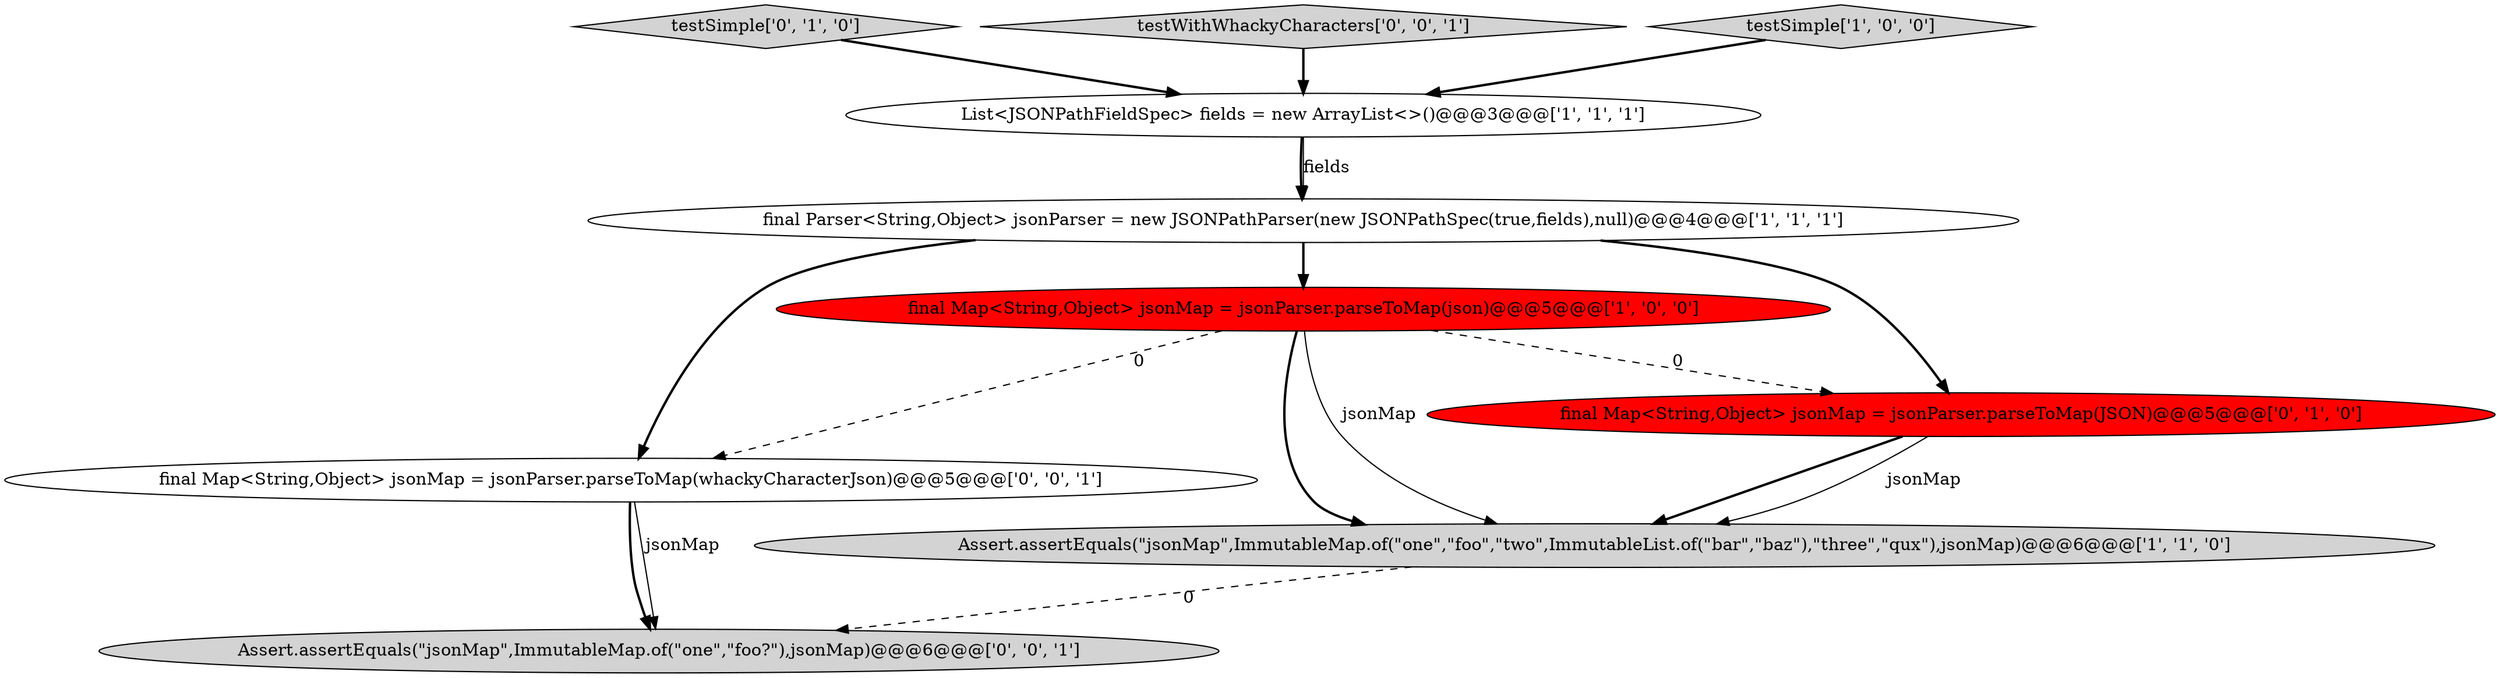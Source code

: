 digraph {
3 [style = filled, label = "final Parser<String,Object> jsonParser = new JSONPathParser(new JSONPathSpec(true,fields),null)@@@4@@@['1', '1', '1']", fillcolor = white, shape = ellipse image = "AAA0AAABBB1BBB"];
2 [style = filled, label = "final Map<String,Object> jsonMap = jsonParser.parseToMap(json)@@@5@@@['1', '0', '0']", fillcolor = red, shape = ellipse image = "AAA1AAABBB1BBB"];
5 [style = filled, label = "final Map<String,Object> jsonMap = jsonParser.parseToMap(JSON)@@@5@@@['0', '1', '0']", fillcolor = red, shape = ellipse image = "AAA1AAABBB2BBB"];
6 [style = filled, label = "testSimple['0', '1', '0']", fillcolor = lightgray, shape = diamond image = "AAA0AAABBB2BBB"];
9 [style = filled, label = "Assert.assertEquals(\"jsonMap\",ImmutableMap.of(\"one\",\"foo?\"),jsonMap)@@@6@@@['0', '0', '1']", fillcolor = lightgray, shape = ellipse image = "AAA0AAABBB3BBB"];
7 [style = filled, label = "final Map<String,Object> jsonMap = jsonParser.parseToMap(whackyCharacterJson)@@@5@@@['0', '0', '1']", fillcolor = white, shape = ellipse image = "AAA0AAABBB3BBB"];
8 [style = filled, label = "testWithWhackyCharacters['0', '0', '1']", fillcolor = lightgray, shape = diamond image = "AAA0AAABBB3BBB"];
0 [style = filled, label = "testSimple['1', '0', '0']", fillcolor = lightgray, shape = diamond image = "AAA0AAABBB1BBB"];
4 [style = filled, label = "List<JSONPathFieldSpec> fields = new ArrayList<>()@@@3@@@['1', '1', '1']", fillcolor = white, shape = ellipse image = "AAA0AAABBB1BBB"];
1 [style = filled, label = "Assert.assertEquals(\"jsonMap\",ImmutableMap.of(\"one\",\"foo\",\"two\",ImmutableList.of(\"bar\",\"baz\"),\"three\",\"qux\"),jsonMap)@@@6@@@['1', '1', '0']", fillcolor = lightgray, shape = ellipse image = "AAA0AAABBB1BBB"];
7->9 [style = bold, label=""];
4->3 [style = bold, label=""];
5->1 [style = bold, label=""];
5->1 [style = solid, label="jsonMap"];
3->5 [style = bold, label=""];
6->4 [style = bold, label=""];
2->5 [style = dashed, label="0"];
4->3 [style = solid, label="fields"];
8->4 [style = bold, label=""];
1->9 [style = dashed, label="0"];
3->2 [style = bold, label=""];
7->9 [style = solid, label="jsonMap"];
3->7 [style = bold, label=""];
0->4 [style = bold, label=""];
2->7 [style = dashed, label="0"];
2->1 [style = bold, label=""];
2->1 [style = solid, label="jsonMap"];
}

